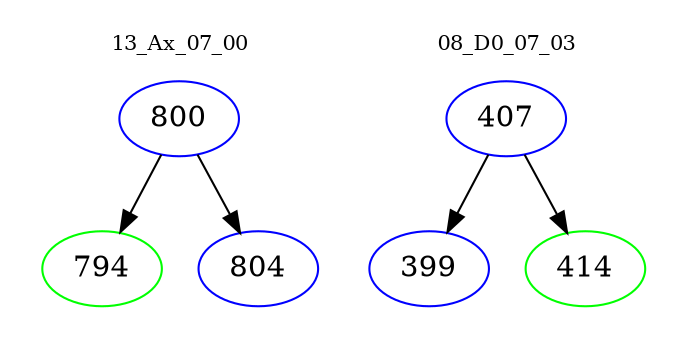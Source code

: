 digraph{
subgraph cluster_0 {
color = white
label = "13_Ax_07_00";
fontsize=10;
T0_800 [label="800", color="blue"]
T0_800 -> T0_794 [color="black"]
T0_794 [label="794", color="green"]
T0_800 -> T0_804 [color="black"]
T0_804 [label="804", color="blue"]
}
subgraph cluster_1 {
color = white
label = "08_D0_07_03";
fontsize=10;
T1_407 [label="407", color="blue"]
T1_407 -> T1_399 [color="black"]
T1_399 [label="399", color="blue"]
T1_407 -> T1_414 [color="black"]
T1_414 [label="414", color="green"]
}
}

